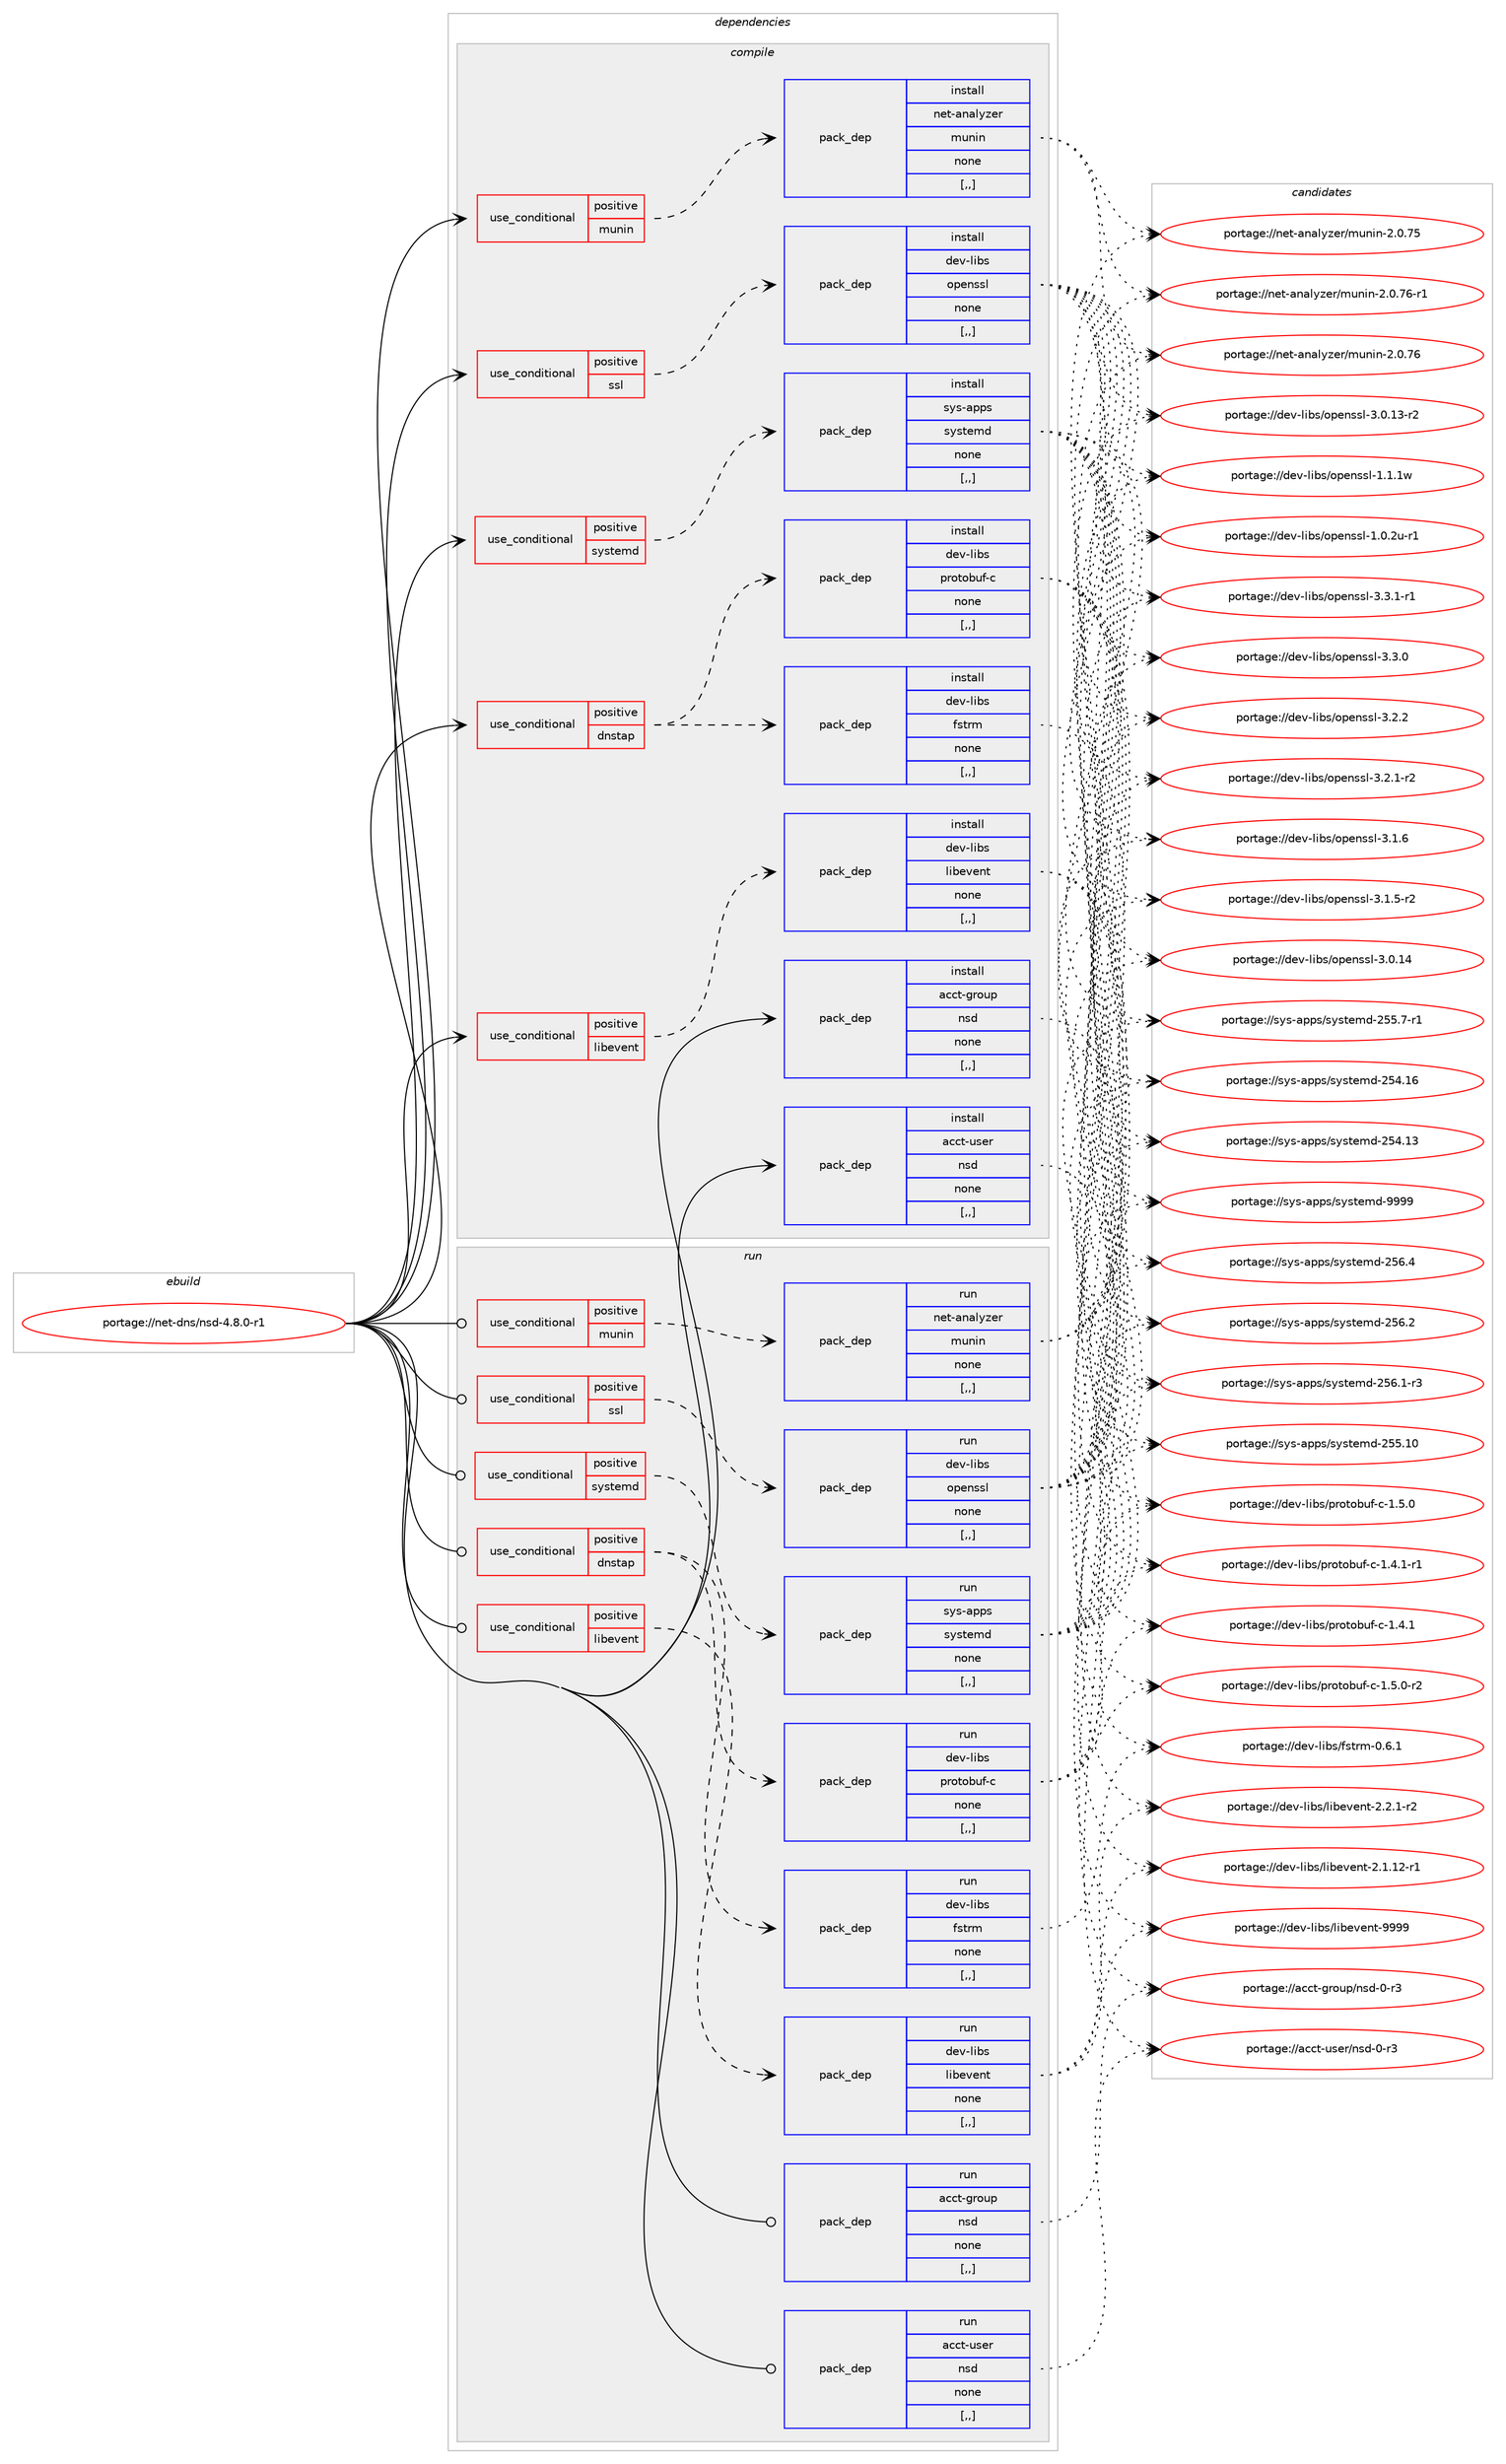 digraph prolog {

# *************
# Graph options
# *************

newrank=true;
concentrate=true;
compound=true;
graph [rankdir=LR,fontname=Helvetica,fontsize=10,ranksep=1.5];#, ranksep=2.5, nodesep=0.2];
edge  [arrowhead=vee];
node  [fontname=Helvetica,fontsize=10];

# **********
# The ebuild
# **********

subgraph cluster_leftcol {
color=gray;
label=<<i>ebuild</i>>;
id [label="portage://net-dns/nsd-4.8.0-r1", color=red, width=4, href="../net-dns/nsd-4.8.0-r1.svg"];
}

# ****************
# The dependencies
# ****************

subgraph cluster_midcol {
color=gray;
label=<<i>dependencies</i>>;
subgraph cluster_compile {
fillcolor="#eeeeee";
style=filled;
label=<<i>compile</i>>;
subgraph cond89633 {
dependency345834 [label=<<TABLE BORDER="0" CELLBORDER="1" CELLSPACING="0" CELLPADDING="4"><TR><TD ROWSPAN="3" CELLPADDING="10">use_conditional</TD></TR><TR><TD>positive</TD></TR><TR><TD>dnstap</TD></TR></TABLE>>, shape=none, color=red];
subgraph pack253609 {
dependency345835 [label=<<TABLE BORDER="0" CELLBORDER="1" CELLSPACING="0" CELLPADDING="4" WIDTH="220"><TR><TD ROWSPAN="6" CELLPADDING="30">pack_dep</TD></TR><TR><TD WIDTH="110">install</TD></TR><TR><TD>dev-libs</TD></TR><TR><TD>fstrm</TD></TR><TR><TD>none</TD></TR><TR><TD>[,,]</TD></TR></TABLE>>, shape=none, color=blue];
}
dependency345834:e -> dependency345835:w [weight=20,style="dashed",arrowhead="vee"];
subgraph pack253610 {
dependency345836 [label=<<TABLE BORDER="0" CELLBORDER="1" CELLSPACING="0" CELLPADDING="4" WIDTH="220"><TR><TD ROWSPAN="6" CELLPADDING="30">pack_dep</TD></TR><TR><TD WIDTH="110">install</TD></TR><TR><TD>dev-libs</TD></TR><TR><TD>protobuf-c</TD></TR><TR><TD>none</TD></TR><TR><TD>[,,]</TD></TR></TABLE>>, shape=none, color=blue];
}
dependency345834:e -> dependency345836:w [weight=20,style="dashed",arrowhead="vee"];
}
id:e -> dependency345834:w [weight=20,style="solid",arrowhead="vee"];
subgraph cond89634 {
dependency345837 [label=<<TABLE BORDER="0" CELLBORDER="1" CELLSPACING="0" CELLPADDING="4"><TR><TD ROWSPAN="3" CELLPADDING="10">use_conditional</TD></TR><TR><TD>positive</TD></TR><TR><TD>libevent</TD></TR></TABLE>>, shape=none, color=red];
subgraph pack253611 {
dependency345838 [label=<<TABLE BORDER="0" CELLBORDER="1" CELLSPACING="0" CELLPADDING="4" WIDTH="220"><TR><TD ROWSPAN="6" CELLPADDING="30">pack_dep</TD></TR><TR><TD WIDTH="110">install</TD></TR><TR><TD>dev-libs</TD></TR><TR><TD>libevent</TD></TR><TR><TD>none</TD></TR><TR><TD>[,,]</TD></TR></TABLE>>, shape=none, color=blue];
}
dependency345837:e -> dependency345838:w [weight=20,style="dashed",arrowhead="vee"];
}
id:e -> dependency345837:w [weight=20,style="solid",arrowhead="vee"];
subgraph cond89635 {
dependency345839 [label=<<TABLE BORDER="0" CELLBORDER="1" CELLSPACING="0" CELLPADDING="4"><TR><TD ROWSPAN="3" CELLPADDING="10">use_conditional</TD></TR><TR><TD>positive</TD></TR><TR><TD>munin</TD></TR></TABLE>>, shape=none, color=red];
subgraph pack253612 {
dependency345840 [label=<<TABLE BORDER="0" CELLBORDER="1" CELLSPACING="0" CELLPADDING="4" WIDTH="220"><TR><TD ROWSPAN="6" CELLPADDING="30">pack_dep</TD></TR><TR><TD WIDTH="110">install</TD></TR><TR><TD>net-analyzer</TD></TR><TR><TD>munin</TD></TR><TR><TD>none</TD></TR><TR><TD>[,,]</TD></TR></TABLE>>, shape=none, color=blue];
}
dependency345839:e -> dependency345840:w [weight=20,style="dashed",arrowhead="vee"];
}
id:e -> dependency345839:w [weight=20,style="solid",arrowhead="vee"];
subgraph cond89636 {
dependency345841 [label=<<TABLE BORDER="0" CELLBORDER="1" CELLSPACING="0" CELLPADDING="4"><TR><TD ROWSPAN="3" CELLPADDING="10">use_conditional</TD></TR><TR><TD>positive</TD></TR><TR><TD>ssl</TD></TR></TABLE>>, shape=none, color=red];
subgraph pack253613 {
dependency345842 [label=<<TABLE BORDER="0" CELLBORDER="1" CELLSPACING="0" CELLPADDING="4" WIDTH="220"><TR><TD ROWSPAN="6" CELLPADDING="30">pack_dep</TD></TR><TR><TD WIDTH="110">install</TD></TR><TR><TD>dev-libs</TD></TR><TR><TD>openssl</TD></TR><TR><TD>none</TD></TR><TR><TD>[,,]</TD></TR></TABLE>>, shape=none, color=blue];
}
dependency345841:e -> dependency345842:w [weight=20,style="dashed",arrowhead="vee"];
}
id:e -> dependency345841:w [weight=20,style="solid",arrowhead="vee"];
subgraph cond89637 {
dependency345843 [label=<<TABLE BORDER="0" CELLBORDER="1" CELLSPACING="0" CELLPADDING="4"><TR><TD ROWSPAN="3" CELLPADDING="10">use_conditional</TD></TR><TR><TD>positive</TD></TR><TR><TD>systemd</TD></TR></TABLE>>, shape=none, color=red];
subgraph pack253614 {
dependency345844 [label=<<TABLE BORDER="0" CELLBORDER="1" CELLSPACING="0" CELLPADDING="4" WIDTH="220"><TR><TD ROWSPAN="6" CELLPADDING="30">pack_dep</TD></TR><TR><TD WIDTH="110">install</TD></TR><TR><TD>sys-apps</TD></TR><TR><TD>systemd</TD></TR><TR><TD>none</TD></TR><TR><TD>[,,]</TD></TR></TABLE>>, shape=none, color=blue];
}
dependency345843:e -> dependency345844:w [weight=20,style="dashed",arrowhead="vee"];
}
id:e -> dependency345843:w [weight=20,style="solid",arrowhead="vee"];
subgraph pack253615 {
dependency345845 [label=<<TABLE BORDER="0" CELLBORDER="1" CELLSPACING="0" CELLPADDING="4" WIDTH="220"><TR><TD ROWSPAN="6" CELLPADDING="30">pack_dep</TD></TR><TR><TD WIDTH="110">install</TD></TR><TR><TD>acct-group</TD></TR><TR><TD>nsd</TD></TR><TR><TD>none</TD></TR><TR><TD>[,,]</TD></TR></TABLE>>, shape=none, color=blue];
}
id:e -> dependency345845:w [weight=20,style="solid",arrowhead="vee"];
subgraph pack253616 {
dependency345846 [label=<<TABLE BORDER="0" CELLBORDER="1" CELLSPACING="0" CELLPADDING="4" WIDTH="220"><TR><TD ROWSPAN="6" CELLPADDING="30">pack_dep</TD></TR><TR><TD WIDTH="110">install</TD></TR><TR><TD>acct-user</TD></TR><TR><TD>nsd</TD></TR><TR><TD>none</TD></TR><TR><TD>[,,]</TD></TR></TABLE>>, shape=none, color=blue];
}
id:e -> dependency345846:w [weight=20,style="solid",arrowhead="vee"];
}
subgraph cluster_compileandrun {
fillcolor="#eeeeee";
style=filled;
label=<<i>compile and run</i>>;
}
subgraph cluster_run {
fillcolor="#eeeeee";
style=filled;
label=<<i>run</i>>;
subgraph cond89638 {
dependency345847 [label=<<TABLE BORDER="0" CELLBORDER="1" CELLSPACING="0" CELLPADDING="4"><TR><TD ROWSPAN="3" CELLPADDING="10">use_conditional</TD></TR><TR><TD>positive</TD></TR><TR><TD>dnstap</TD></TR></TABLE>>, shape=none, color=red];
subgraph pack253617 {
dependency345848 [label=<<TABLE BORDER="0" CELLBORDER="1" CELLSPACING="0" CELLPADDING="4" WIDTH="220"><TR><TD ROWSPAN="6" CELLPADDING="30">pack_dep</TD></TR><TR><TD WIDTH="110">run</TD></TR><TR><TD>dev-libs</TD></TR><TR><TD>fstrm</TD></TR><TR><TD>none</TD></TR><TR><TD>[,,]</TD></TR></TABLE>>, shape=none, color=blue];
}
dependency345847:e -> dependency345848:w [weight=20,style="dashed",arrowhead="vee"];
subgraph pack253618 {
dependency345849 [label=<<TABLE BORDER="0" CELLBORDER="1" CELLSPACING="0" CELLPADDING="4" WIDTH="220"><TR><TD ROWSPAN="6" CELLPADDING="30">pack_dep</TD></TR><TR><TD WIDTH="110">run</TD></TR><TR><TD>dev-libs</TD></TR><TR><TD>protobuf-c</TD></TR><TR><TD>none</TD></TR><TR><TD>[,,]</TD></TR></TABLE>>, shape=none, color=blue];
}
dependency345847:e -> dependency345849:w [weight=20,style="dashed",arrowhead="vee"];
}
id:e -> dependency345847:w [weight=20,style="solid",arrowhead="odot"];
subgraph cond89639 {
dependency345850 [label=<<TABLE BORDER="0" CELLBORDER="1" CELLSPACING="0" CELLPADDING="4"><TR><TD ROWSPAN="3" CELLPADDING="10">use_conditional</TD></TR><TR><TD>positive</TD></TR><TR><TD>libevent</TD></TR></TABLE>>, shape=none, color=red];
subgraph pack253619 {
dependency345851 [label=<<TABLE BORDER="0" CELLBORDER="1" CELLSPACING="0" CELLPADDING="4" WIDTH="220"><TR><TD ROWSPAN="6" CELLPADDING="30">pack_dep</TD></TR><TR><TD WIDTH="110">run</TD></TR><TR><TD>dev-libs</TD></TR><TR><TD>libevent</TD></TR><TR><TD>none</TD></TR><TR><TD>[,,]</TD></TR></TABLE>>, shape=none, color=blue];
}
dependency345850:e -> dependency345851:w [weight=20,style="dashed",arrowhead="vee"];
}
id:e -> dependency345850:w [weight=20,style="solid",arrowhead="odot"];
subgraph cond89640 {
dependency345852 [label=<<TABLE BORDER="0" CELLBORDER="1" CELLSPACING="0" CELLPADDING="4"><TR><TD ROWSPAN="3" CELLPADDING="10">use_conditional</TD></TR><TR><TD>positive</TD></TR><TR><TD>munin</TD></TR></TABLE>>, shape=none, color=red];
subgraph pack253620 {
dependency345853 [label=<<TABLE BORDER="0" CELLBORDER="1" CELLSPACING="0" CELLPADDING="4" WIDTH="220"><TR><TD ROWSPAN="6" CELLPADDING="30">pack_dep</TD></TR><TR><TD WIDTH="110">run</TD></TR><TR><TD>net-analyzer</TD></TR><TR><TD>munin</TD></TR><TR><TD>none</TD></TR><TR><TD>[,,]</TD></TR></TABLE>>, shape=none, color=blue];
}
dependency345852:e -> dependency345853:w [weight=20,style="dashed",arrowhead="vee"];
}
id:e -> dependency345852:w [weight=20,style="solid",arrowhead="odot"];
subgraph cond89641 {
dependency345854 [label=<<TABLE BORDER="0" CELLBORDER="1" CELLSPACING="0" CELLPADDING="4"><TR><TD ROWSPAN="3" CELLPADDING="10">use_conditional</TD></TR><TR><TD>positive</TD></TR><TR><TD>ssl</TD></TR></TABLE>>, shape=none, color=red];
subgraph pack253621 {
dependency345855 [label=<<TABLE BORDER="0" CELLBORDER="1" CELLSPACING="0" CELLPADDING="4" WIDTH="220"><TR><TD ROWSPAN="6" CELLPADDING="30">pack_dep</TD></TR><TR><TD WIDTH="110">run</TD></TR><TR><TD>dev-libs</TD></TR><TR><TD>openssl</TD></TR><TR><TD>none</TD></TR><TR><TD>[,,]</TD></TR></TABLE>>, shape=none, color=blue];
}
dependency345854:e -> dependency345855:w [weight=20,style="dashed",arrowhead="vee"];
}
id:e -> dependency345854:w [weight=20,style="solid",arrowhead="odot"];
subgraph cond89642 {
dependency345856 [label=<<TABLE BORDER="0" CELLBORDER="1" CELLSPACING="0" CELLPADDING="4"><TR><TD ROWSPAN="3" CELLPADDING="10">use_conditional</TD></TR><TR><TD>positive</TD></TR><TR><TD>systemd</TD></TR></TABLE>>, shape=none, color=red];
subgraph pack253622 {
dependency345857 [label=<<TABLE BORDER="0" CELLBORDER="1" CELLSPACING="0" CELLPADDING="4" WIDTH="220"><TR><TD ROWSPAN="6" CELLPADDING="30">pack_dep</TD></TR><TR><TD WIDTH="110">run</TD></TR><TR><TD>sys-apps</TD></TR><TR><TD>systemd</TD></TR><TR><TD>none</TD></TR><TR><TD>[,,]</TD></TR></TABLE>>, shape=none, color=blue];
}
dependency345856:e -> dependency345857:w [weight=20,style="dashed",arrowhead="vee"];
}
id:e -> dependency345856:w [weight=20,style="solid",arrowhead="odot"];
subgraph pack253623 {
dependency345858 [label=<<TABLE BORDER="0" CELLBORDER="1" CELLSPACING="0" CELLPADDING="4" WIDTH="220"><TR><TD ROWSPAN="6" CELLPADDING="30">pack_dep</TD></TR><TR><TD WIDTH="110">run</TD></TR><TR><TD>acct-group</TD></TR><TR><TD>nsd</TD></TR><TR><TD>none</TD></TR><TR><TD>[,,]</TD></TR></TABLE>>, shape=none, color=blue];
}
id:e -> dependency345858:w [weight=20,style="solid",arrowhead="odot"];
subgraph pack253624 {
dependency345859 [label=<<TABLE BORDER="0" CELLBORDER="1" CELLSPACING="0" CELLPADDING="4" WIDTH="220"><TR><TD ROWSPAN="6" CELLPADDING="30">pack_dep</TD></TR><TR><TD WIDTH="110">run</TD></TR><TR><TD>acct-user</TD></TR><TR><TD>nsd</TD></TR><TR><TD>none</TD></TR><TR><TD>[,,]</TD></TR></TABLE>>, shape=none, color=blue];
}
id:e -> dependency345859:w [weight=20,style="solid",arrowhead="odot"];
}
}

# **************
# The candidates
# **************

subgraph cluster_choices {
rank=same;
color=gray;
label=<<i>candidates</i>>;

subgraph choice253609 {
color=black;
nodesep=1;
choice100101118451081059811547102115116114109454846544649 [label="portage://dev-libs/fstrm-0.6.1", color=red, width=4,href="../dev-libs/fstrm-0.6.1.svg"];
dependency345835:e -> choice100101118451081059811547102115116114109454846544649:w [style=dotted,weight="100"];
}
subgraph choice253610 {
color=black;
nodesep=1;
choice1001011184510810598115471121141111161119811710245994549465346484511450 [label="portage://dev-libs/protobuf-c-1.5.0-r2", color=red, width=4,href="../dev-libs/protobuf-c-1.5.0-r2.svg"];
choice100101118451081059811547112114111116111981171024599454946534648 [label="portage://dev-libs/protobuf-c-1.5.0", color=red, width=4,href="../dev-libs/protobuf-c-1.5.0.svg"];
choice1001011184510810598115471121141111161119811710245994549465246494511449 [label="portage://dev-libs/protobuf-c-1.4.1-r1", color=red, width=4,href="../dev-libs/protobuf-c-1.4.1-r1.svg"];
choice100101118451081059811547112114111116111981171024599454946524649 [label="portage://dev-libs/protobuf-c-1.4.1", color=red, width=4,href="../dev-libs/protobuf-c-1.4.1.svg"];
dependency345836:e -> choice1001011184510810598115471121141111161119811710245994549465346484511450:w [style=dotted,weight="100"];
dependency345836:e -> choice100101118451081059811547112114111116111981171024599454946534648:w [style=dotted,weight="100"];
dependency345836:e -> choice1001011184510810598115471121141111161119811710245994549465246494511449:w [style=dotted,weight="100"];
dependency345836:e -> choice100101118451081059811547112114111116111981171024599454946524649:w [style=dotted,weight="100"];
}
subgraph choice253611 {
color=black;
nodesep=1;
choice100101118451081059811547108105981011181011101164557575757 [label="portage://dev-libs/libevent-9999", color=red, width=4,href="../dev-libs/libevent-9999.svg"];
choice100101118451081059811547108105981011181011101164550465046494511450 [label="portage://dev-libs/libevent-2.2.1-r2", color=red, width=4,href="../dev-libs/libevent-2.2.1-r2.svg"];
choice10010111845108105981154710810598101118101110116455046494649504511449 [label="portage://dev-libs/libevent-2.1.12-r1", color=red, width=4,href="../dev-libs/libevent-2.1.12-r1.svg"];
dependency345838:e -> choice100101118451081059811547108105981011181011101164557575757:w [style=dotted,weight="100"];
dependency345838:e -> choice100101118451081059811547108105981011181011101164550465046494511450:w [style=dotted,weight="100"];
dependency345838:e -> choice10010111845108105981154710810598101118101110116455046494649504511449:w [style=dotted,weight="100"];
}
subgraph choice253612 {
color=black;
nodesep=1;
choice11010111645971109710812112210111447109117110105110455046484655544511449 [label="portage://net-analyzer/munin-2.0.76-r1", color=red, width=4,href="../net-analyzer/munin-2.0.76-r1.svg"];
choice1101011164597110971081211221011144710911711010511045504648465554 [label="portage://net-analyzer/munin-2.0.76", color=red, width=4,href="../net-analyzer/munin-2.0.76.svg"];
choice1101011164597110971081211221011144710911711010511045504648465553 [label="portage://net-analyzer/munin-2.0.75", color=red, width=4,href="../net-analyzer/munin-2.0.75.svg"];
dependency345840:e -> choice11010111645971109710812112210111447109117110105110455046484655544511449:w [style=dotted,weight="100"];
dependency345840:e -> choice1101011164597110971081211221011144710911711010511045504648465554:w [style=dotted,weight="100"];
dependency345840:e -> choice1101011164597110971081211221011144710911711010511045504648465553:w [style=dotted,weight="100"];
}
subgraph choice253613 {
color=black;
nodesep=1;
choice1001011184510810598115471111121011101151151084551465146494511449 [label="portage://dev-libs/openssl-3.3.1-r1", color=red, width=4,href="../dev-libs/openssl-3.3.1-r1.svg"];
choice100101118451081059811547111112101110115115108455146514648 [label="portage://dev-libs/openssl-3.3.0", color=red, width=4,href="../dev-libs/openssl-3.3.0.svg"];
choice100101118451081059811547111112101110115115108455146504650 [label="portage://dev-libs/openssl-3.2.2", color=red, width=4,href="../dev-libs/openssl-3.2.2.svg"];
choice1001011184510810598115471111121011101151151084551465046494511450 [label="portage://dev-libs/openssl-3.2.1-r2", color=red, width=4,href="../dev-libs/openssl-3.2.1-r2.svg"];
choice100101118451081059811547111112101110115115108455146494654 [label="portage://dev-libs/openssl-3.1.6", color=red, width=4,href="../dev-libs/openssl-3.1.6.svg"];
choice1001011184510810598115471111121011101151151084551464946534511450 [label="portage://dev-libs/openssl-3.1.5-r2", color=red, width=4,href="../dev-libs/openssl-3.1.5-r2.svg"];
choice10010111845108105981154711111210111011511510845514648464952 [label="portage://dev-libs/openssl-3.0.14", color=red, width=4,href="../dev-libs/openssl-3.0.14.svg"];
choice100101118451081059811547111112101110115115108455146484649514511450 [label="portage://dev-libs/openssl-3.0.13-r2", color=red, width=4,href="../dev-libs/openssl-3.0.13-r2.svg"];
choice100101118451081059811547111112101110115115108454946494649119 [label="portage://dev-libs/openssl-1.1.1w", color=red, width=4,href="../dev-libs/openssl-1.1.1w.svg"];
choice1001011184510810598115471111121011101151151084549464846501174511449 [label="portage://dev-libs/openssl-1.0.2u-r1", color=red, width=4,href="../dev-libs/openssl-1.0.2u-r1.svg"];
dependency345842:e -> choice1001011184510810598115471111121011101151151084551465146494511449:w [style=dotted,weight="100"];
dependency345842:e -> choice100101118451081059811547111112101110115115108455146514648:w [style=dotted,weight="100"];
dependency345842:e -> choice100101118451081059811547111112101110115115108455146504650:w [style=dotted,weight="100"];
dependency345842:e -> choice1001011184510810598115471111121011101151151084551465046494511450:w [style=dotted,weight="100"];
dependency345842:e -> choice100101118451081059811547111112101110115115108455146494654:w [style=dotted,weight="100"];
dependency345842:e -> choice1001011184510810598115471111121011101151151084551464946534511450:w [style=dotted,weight="100"];
dependency345842:e -> choice10010111845108105981154711111210111011511510845514648464952:w [style=dotted,weight="100"];
dependency345842:e -> choice100101118451081059811547111112101110115115108455146484649514511450:w [style=dotted,weight="100"];
dependency345842:e -> choice100101118451081059811547111112101110115115108454946494649119:w [style=dotted,weight="100"];
dependency345842:e -> choice1001011184510810598115471111121011101151151084549464846501174511449:w [style=dotted,weight="100"];
}
subgraph choice253614 {
color=black;
nodesep=1;
choice1151211154597112112115471151211151161011091004557575757 [label="portage://sys-apps/systemd-9999", color=red, width=4,href="../sys-apps/systemd-9999.svg"];
choice115121115459711211211547115121115116101109100455053544652 [label="portage://sys-apps/systemd-256.4", color=red, width=4,href="../sys-apps/systemd-256.4.svg"];
choice115121115459711211211547115121115116101109100455053544650 [label="portage://sys-apps/systemd-256.2", color=red, width=4,href="../sys-apps/systemd-256.2.svg"];
choice1151211154597112112115471151211151161011091004550535446494511451 [label="portage://sys-apps/systemd-256.1-r3", color=red, width=4,href="../sys-apps/systemd-256.1-r3.svg"];
choice11512111545971121121154711512111511610110910045505353464948 [label="portage://sys-apps/systemd-255.10", color=red, width=4,href="../sys-apps/systemd-255.10.svg"];
choice1151211154597112112115471151211151161011091004550535346554511449 [label="portage://sys-apps/systemd-255.7-r1", color=red, width=4,href="../sys-apps/systemd-255.7-r1.svg"];
choice11512111545971121121154711512111511610110910045505352464954 [label="portage://sys-apps/systemd-254.16", color=red, width=4,href="../sys-apps/systemd-254.16.svg"];
choice11512111545971121121154711512111511610110910045505352464951 [label="portage://sys-apps/systemd-254.13", color=red, width=4,href="../sys-apps/systemd-254.13.svg"];
dependency345844:e -> choice1151211154597112112115471151211151161011091004557575757:w [style=dotted,weight="100"];
dependency345844:e -> choice115121115459711211211547115121115116101109100455053544652:w [style=dotted,weight="100"];
dependency345844:e -> choice115121115459711211211547115121115116101109100455053544650:w [style=dotted,weight="100"];
dependency345844:e -> choice1151211154597112112115471151211151161011091004550535446494511451:w [style=dotted,weight="100"];
dependency345844:e -> choice11512111545971121121154711512111511610110910045505353464948:w [style=dotted,weight="100"];
dependency345844:e -> choice1151211154597112112115471151211151161011091004550535346554511449:w [style=dotted,weight="100"];
dependency345844:e -> choice11512111545971121121154711512111511610110910045505352464954:w [style=dotted,weight="100"];
dependency345844:e -> choice11512111545971121121154711512111511610110910045505352464951:w [style=dotted,weight="100"];
}
subgraph choice253615 {
color=black;
nodesep=1;
choice979999116451031141111171124711011510045484511451 [label="portage://acct-group/nsd-0-r3", color=red, width=4,href="../acct-group/nsd-0-r3.svg"];
dependency345845:e -> choice979999116451031141111171124711011510045484511451:w [style=dotted,weight="100"];
}
subgraph choice253616 {
color=black;
nodesep=1;
choice979999116451171151011144711011510045484511451 [label="portage://acct-user/nsd-0-r3", color=red, width=4,href="../acct-user/nsd-0-r3.svg"];
dependency345846:e -> choice979999116451171151011144711011510045484511451:w [style=dotted,weight="100"];
}
subgraph choice253617 {
color=black;
nodesep=1;
choice100101118451081059811547102115116114109454846544649 [label="portage://dev-libs/fstrm-0.6.1", color=red, width=4,href="../dev-libs/fstrm-0.6.1.svg"];
dependency345848:e -> choice100101118451081059811547102115116114109454846544649:w [style=dotted,weight="100"];
}
subgraph choice253618 {
color=black;
nodesep=1;
choice1001011184510810598115471121141111161119811710245994549465346484511450 [label="portage://dev-libs/protobuf-c-1.5.0-r2", color=red, width=4,href="../dev-libs/protobuf-c-1.5.0-r2.svg"];
choice100101118451081059811547112114111116111981171024599454946534648 [label="portage://dev-libs/protobuf-c-1.5.0", color=red, width=4,href="../dev-libs/protobuf-c-1.5.0.svg"];
choice1001011184510810598115471121141111161119811710245994549465246494511449 [label="portage://dev-libs/protobuf-c-1.4.1-r1", color=red, width=4,href="../dev-libs/protobuf-c-1.4.1-r1.svg"];
choice100101118451081059811547112114111116111981171024599454946524649 [label="portage://dev-libs/protobuf-c-1.4.1", color=red, width=4,href="../dev-libs/protobuf-c-1.4.1.svg"];
dependency345849:e -> choice1001011184510810598115471121141111161119811710245994549465346484511450:w [style=dotted,weight="100"];
dependency345849:e -> choice100101118451081059811547112114111116111981171024599454946534648:w [style=dotted,weight="100"];
dependency345849:e -> choice1001011184510810598115471121141111161119811710245994549465246494511449:w [style=dotted,weight="100"];
dependency345849:e -> choice100101118451081059811547112114111116111981171024599454946524649:w [style=dotted,weight="100"];
}
subgraph choice253619 {
color=black;
nodesep=1;
choice100101118451081059811547108105981011181011101164557575757 [label="portage://dev-libs/libevent-9999", color=red, width=4,href="../dev-libs/libevent-9999.svg"];
choice100101118451081059811547108105981011181011101164550465046494511450 [label="portage://dev-libs/libevent-2.2.1-r2", color=red, width=4,href="../dev-libs/libevent-2.2.1-r2.svg"];
choice10010111845108105981154710810598101118101110116455046494649504511449 [label="portage://dev-libs/libevent-2.1.12-r1", color=red, width=4,href="../dev-libs/libevent-2.1.12-r1.svg"];
dependency345851:e -> choice100101118451081059811547108105981011181011101164557575757:w [style=dotted,weight="100"];
dependency345851:e -> choice100101118451081059811547108105981011181011101164550465046494511450:w [style=dotted,weight="100"];
dependency345851:e -> choice10010111845108105981154710810598101118101110116455046494649504511449:w [style=dotted,weight="100"];
}
subgraph choice253620 {
color=black;
nodesep=1;
choice11010111645971109710812112210111447109117110105110455046484655544511449 [label="portage://net-analyzer/munin-2.0.76-r1", color=red, width=4,href="../net-analyzer/munin-2.0.76-r1.svg"];
choice1101011164597110971081211221011144710911711010511045504648465554 [label="portage://net-analyzer/munin-2.0.76", color=red, width=4,href="../net-analyzer/munin-2.0.76.svg"];
choice1101011164597110971081211221011144710911711010511045504648465553 [label="portage://net-analyzer/munin-2.0.75", color=red, width=4,href="../net-analyzer/munin-2.0.75.svg"];
dependency345853:e -> choice11010111645971109710812112210111447109117110105110455046484655544511449:w [style=dotted,weight="100"];
dependency345853:e -> choice1101011164597110971081211221011144710911711010511045504648465554:w [style=dotted,weight="100"];
dependency345853:e -> choice1101011164597110971081211221011144710911711010511045504648465553:w [style=dotted,weight="100"];
}
subgraph choice253621 {
color=black;
nodesep=1;
choice1001011184510810598115471111121011101151151084551465146494511449 [label="portage://dev-libs/openssl-3.3.1-r1", color=red, width=4,href="../dev-libs/openssl-3.3.1-r1.svg"];
choice100101118451081059811547111112101110115115108455146514648 [label="portage://dev-libs/openssl-3.3.0", color=red, width=4,href="../dev-libs/openssl-3.3.0.svg"];
choice100101118451081059811547111112101110115115108455146504650 [label="portage://dev-libs/openssl-3.2.2", color=red, width=4,href="../dev-libs/openssl-3.2.2.svg"];
choice1001011184510810598115471111121011101151151084551465046494511450 [label="portage://dev-libs/openssl-3.2.1-r2", color=red, width=4,href="../dev-libs/openssl-3.2.1-r2.svg"];
choice100101118451081059811547111112101110115115108455146494654 [label="portage://dev-libs/openssl-3.1.6", color=red, width=4,href="../dev-libs/openssl-3.1.6.svg"];
choice1001011184510810598115471111121011101151151084551464946534511450 [label="portage://dev-libs/openssl-3.1.5-r2", color=red, width=4,href="../dev-libs/openssl-3.1.5-r2.svg"];
choice10010111845108105981154711111210111011511510845514648464952 [label="portage://dev-libs/openssl-3.0.14", color=red, width=4,href="../dev-libs/openssl-3.0.14.svg"];
choice100101118451081059811547111112101110115115108455146484649514511450 [label="portage://dev-libs/openssl-3.0.13-r2", color=red, width=4,href="../dev-libs/openssl-3.0.13-r2.svg"];
choice100101118451081059811547111112101110115115108454946494649119 [label="portage://dev-libs/openssl-1.1.1w", color=red, width=4,href="../dev-libs/openssl-1.1.1w.svg"];
choice1001011184510810598115471111121011101151151084549464846501174511449 [label="portage://dev-libs/openssl-1.0.2u-r1", color=red, width=4,href="../dev-libs/openssl-1.0.2u-r1.svg"];
dependency345855:e -> choice1001011184510810598115471111121011101151151084551465146494511449:w [style=dotted,weight="100"];
dependency345855:e -> choice100101118451081059811547111112101110115115108455146514648:w [style=dotted,weight="100"];
dependency345855:e -> choice100101118451081059811547111112101110115115108455146504650:w [style=dotted,weight="100"];
dependency345855:e -> choice1001011184510810598115471111121011101151151084551465046494511450:w [style=dotted,weight="100"];
dependency345855:e -> choice100101118451081059811547111112101110115115108455146494654:w [style=dotted,weight="100"];
dependency345855:e -> choice1001011184510810598115471111121011101151151084551464946534511450:w [style=dotted,weight="100"];
dependency345855:e -> choice10010111845108105981154711111210111011511510845514648464952:w [style=dotted,weight="100"];
dependency345855:e -> choice100101118451081059811547111112101110115115108455146484649514511450:w [style=dotted,weight="100"];
dependency345855:e -> choice100101118451081059811547111112101110115115108454946494649119:w [style=dotted,weight="100"];
dependency345855:e -> choice1001011184510810598115471111121011101151151084549464846501174511449:w [style=dotted,weight="100"];
}
subgraph choice253622 {
color=black;
nodesep=1;
choice1151211154597112112115471151211151161011091004557575757 [label="portage://sys-apps/systemd-9999", color=red, width=4,href="../sys-apps/systemd-9999.svg"];
choice115121115459711211211547115121115116101109100455053544652 [label="portage://sys-apps/systemd-256.4", color=red, width=4,href="../sys-apps/systemd-256.4.svg"];
choice115121115459711211211547115121115116101109100455053544650 [label="portage://sys-apps/systemd-256.2", color=red, width=4,href="../sys-apps/systemd-256.2.svg"];
choice1151211154597112112115471151211151161011091004550535446494511451 [label="portage://sys-apps/systemd-256.1-r3", color=red, width=4,href="../sys-apps/systemd-256.1-r3.svg"];
choice11512111545971121121154711512111511610110910045505353464948 [label="portage://sys-apps/systemd-255.10", color=red, width=4,href="../sys-apps/systemd-255.10.svg"];
choice1151211154597112112115471151211151161011091004550535346554511449 [label="portage://sys-apps/systemd-255.7-r1", color=red, width=4,href="../sys-apps/systemd-255.7-r1.svg"];
choice11512111545971121121154711512111511610110910045505352464954 [label="portage://sys-apps/systemd-254.16", color=red, width=4,href="../sys-apps/systemd-254.16.svg"];
choice11512111545971121121154711512111511610110910045505352464951 [label="portage://sys-apps/systemd-254.13", color=red, width=4,href="../sys-apps/systemd-254.13.svg"];
dependency345857:e -> choice1151211154597112112115471151211151161011091004557575757:w [style=dotted,weight="100"];
dependency345857:e -> choice115121115459711211211547115121115116101109100455053544652:w [style=dotted,weight="100"];
dependency345857:e -> choice115121115459711211211547115121115116101109100455053544650:w [style=dotted,weight="100"];
dependency345857:e -> choice1151211154597112112115471151211151161011091004550535446494511451:w [style=dotted,weight="100"];
dependency345857:e -> choice11512111545971121121154711512111511610110910045505353464948:w [style=dotted,weight="100"];
dependency345857:e -> choice1151211154597112112115471151211151161011091004550535346554511449:w [style=dotted,weight="100"];
dependency345857:e -> choice11512111545971121121154711512111511610110910045505352464954:w [style=dotted,weight="100"];
dependency345857:e -> choice11512111545971121121154711512111511610110910045505352464951:w [style=dotted,weight="100"];
}
subgraph choice253623 {
color=black;
nodesep=1;
choice979999116451031141111171124711011510045484511451 [label="portage://acct-group/nsd-0-r3", color=red, width=4,href="../acct-group/nsd-0-r3.svg"];
dependency345858:e -> choice979999116451031141111171124711011510045484511451:w [style=dotted,weight="100"];
}
subgraph choice253624 {
color=black;
nodesep=1;
choice979999116451171151011144711011510045484511451 [label="portage://acct-user/nsd-0-r3", color=red, width=4,href="../acct-user/nsd-0-r3.svg"];
dependency345859:e -> choice979999116451171151011144711011510045484511451:w [style=dotted,weight="100"];
}
}

}
